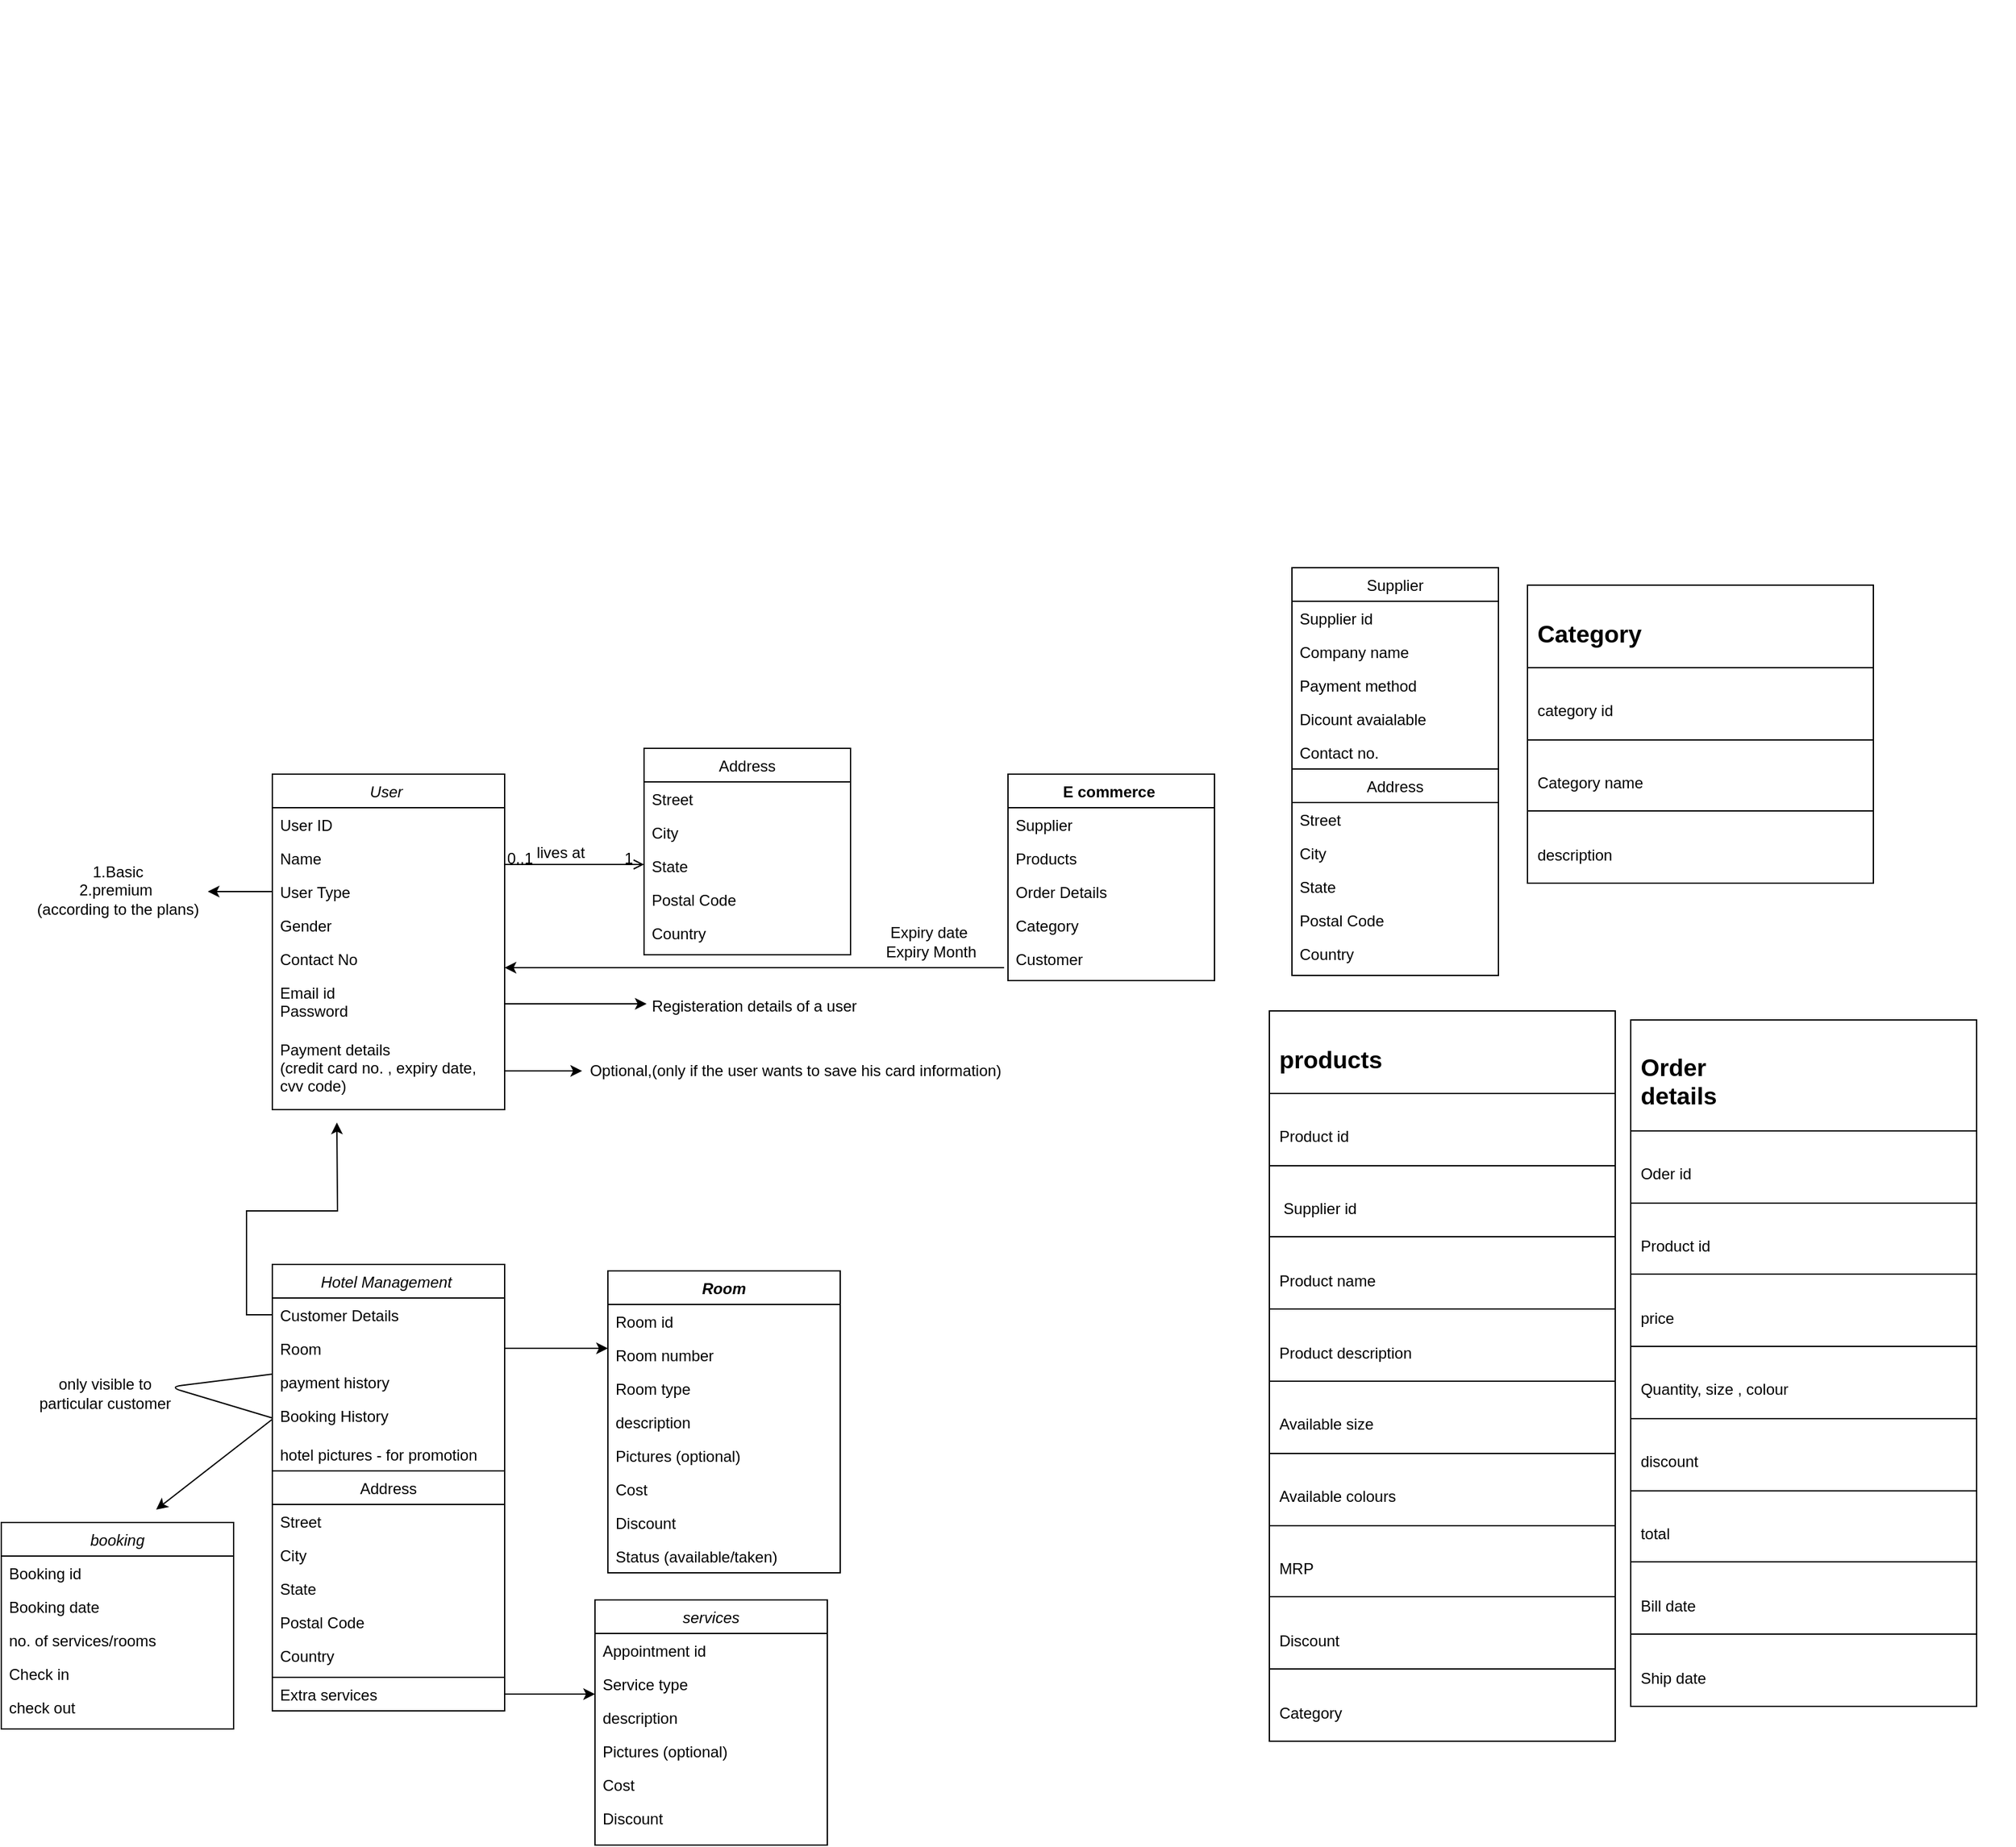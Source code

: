 <mxfile version="13.7.6" type="github">
  <diagram id="C5RBs43oDa-KdzZeNtuy" name="Page-1">
    <mxGraphModel dx="1108" dy="1651" grid="1" gridSize="10" guides="1" tooltips="1" connect="1" arrows="1" fold="1" page="1" pageScale="1" pageWidth="827" pageHeight="1169" math="0" shadow="0">
      <root>
        <mxCell id="WIyWlLk6GJQsqaUBKTNV-0" />
        <mxCell id="WIyWlLk6GJQsqaUBKTNV-1" parent="WIyWlLk6GJQsqaUBKTNV-0" />
        <mxCell id="L2D3DdencDGYcYz5iyRt-0" value="User " style="swimlane;fontStyle=2;align=center;verticalAlign=top;childLayout=stackLayout;horizontal=1;startSize=26;horizontalStack=0;resizeParent=1;resizeLast=0;collapsible=1;marginBottom=0;rounded=0;shadow=0;strokeWidth=1;" parent="WIyWlLk6GJQsqaUBKTNV-1" vertex="1">
          <mxGeometry x="220" y="120" width="180" height="260" as="geometry">
            <mxRectangle x="230" y="140" width="160" height="26" as="alternateBounds" />
          </mxGeometry>
        </mxCell>
        <mxCell id="L2D3DdencDGYcYz5iyRt-1" value="User ID" style="text;align=left;verticalAlign=top;spacingLeft=4;spacingRight=4;overflow=hidden;rotatable=0;points=[[0,0.5],[1,0.5]];portConstraint=eastwest;" parent="L2D3DdencDGYcYz5iyRt-0" vertex="1">
          <mxGeometry y="26" width="180" height="26" as="geometry" />
        </mxCell>
        <mxCell id="L2D3DdencDGYcYz5iyRt-2" value="Name" style="text;align=left;verticalAlign=top;spacingLeft=4;spacingRight=4;overflow=hidden;rotatable=0;points=[[0,0.5],[1,0.5]];portConstraint=eastwest;rounded=0;shadow=0;html=0;" parent="L2D3DdencDGYcYz5iyRt-0" vertex="1">
          <mxGeometry y="52" width="180" height="26" as="geometry" />
        </mxCell>
        <mxCell id="L2D3DdencDGYcYz5iyRt-3" value="User Type" style="text;align=left;verticalAlign=top;spacingLeft=4;spacingRight=4;overflow=hidden;rotatable=0;points=[[0,0.5],[1,0.5]];portConstraint=eastwest;rounded=0;shadow=0;html=0;" parent="L2D3DdencDGYcYz5iyRt-0" vertex="1">
          <mxGeometry y="78" width="180" height="26" as="geometry" />
        </mxCell>
        <mxCell id="L2D3DdencDGYcYz5iyRt-4" value="Gender&#xa;" style="text;align=left;verticalAlign=top;spacingLeft=4;spacingRight=4;overflow=hidden;rotatable=0;points=[[0,0.5],[1,0.5]];portConstraint=eastwest;rounded=0;shadow=0;html=0;" parent="L2D3DdencDGYcYz5iyRt-0" vertex="1">
          <mxGeometry y="104" width="180" height="26" as="geometry" />
        </mxCell>
        <mxCell id="L2D3DdencDGYcYz5iyRt-5" value="Contact No" style="text;align=left;verticalAlign=top;spacingLeft=4;spacingRight=4;overflow=hidden;rotatable=0;points=[[0,0.5],[1,0.5]];portConstraint=eastwest;rounded=0;shadow=0;html=0;" parent="L2D3DdencDGYcYz5iyRt-0" vertex="1">
          <mxGeometry y="130" width="180" height="26" as="geometry" />
        </mxCell>
        <mxCell id="L2D3DdencDGYcYz5iyRt-6" value="Email id &#xa;Password" style="text;align=left;verticalAlign=top;spacingLeft=4;spacingRight=4;overflow=hidden;rotatable=0;points=[[0,0.5],[1,0.5]];portConstraint=eastwest;rounded=0;shadow=0;html=0;" parent="L2D3DdencDGYcYz5iyRt-0" vertex="1">
          <mxGeometry y="156" width="180" height="44" as="geometry" />
        </mxCell>
        <mxCell id="L2D3DdencDGYcYz5iyRt-7" value="Payment details &#xa;(credit card no. , expiry date, &#xa;cvv code)" style="text;align=left;verticalAlign=top;spacingLeft=4;spacingRight=4;overflow=hidden;rotatable=0;points=[[0,0.5],[1,0.5]];portConstraint=eastwest;rounded=0;shadow=0;html=0;" parent="L2D3DdencDGYcYz5iyRt-0" vertex="1">
          <mxGeometry y="200" width="180" height="60" as="geometry" />
        </mxCell>
        <mxCell id="L2D3DdencDGYcYz5iyRt-8" value="" style="endArrow=open;shadow=0;strokeWidth=1;rounded=0;endFill=1;edgeStyle=elbowEdgeStyle;elbow=vertical;" parent="WIyWlLk6GJQsqaUBKTNV-1" source="L2D3DdencDGYcYz5iyRt-0" target="L2D3DdencDGYcYz5iyRt-12" edge="1">
          <mxGeometry x="0.5" y="41" relative="1" as="geometry">
            <mxPoint x="380" y="192" as="sourcePoint" />
            <mxPoint x="540" y="192" as="targetPoint" />
            <mxPoint x="-40" y="32" as="offset" />
          </mxGeometry>
        </mxCell>
        <mxCell id="L2D3DdencDGYcYz5iyRt-9" value="0..1" style="resizable=0;align=left;verticalAlign=bottom;labelBackgroundColor=none;fontSize=12;" parent="L2D3DdencDGYcYz5iyRt-8" connectable="0" vertex="1">
          <mxGeometry x="-1" relative="1" as="geometry">
            <mxPoint y="4" as="offset" />
          </mxGeometry>
        </mxCell>
        <mxCell id="L2D3DdencDGYcYz5iyRt-10" value="1" style="resizable=0;align=right;verticalAlign=bottom;labelBackgroundColor=none;fontSize=12;" parent="L2D3DdencDGYcYz5iyRt-8" connectable="0" vertex="1">
          <mxGeometry x="1" relative="1" as="geometry">
            <mxPoint x="-7" y="4" as="offset" />
          </mxGeometry>
        </mxCell>
        <mxCell id="L2D3DdencDGYcYz5iyRt-11" value="lives at" style="text;html=1;resizable=0;points=[];;align=center;verticalAlign=middle;labelBackgroundColor=none;rounded=0;shadow=0;strokeWidth=1;fontSize=12;" parent="L2D3DdencDGYcYz5iyRt-8" vertex="1" connectable="0">
          <mxGeometry x="0.5" y="49" relative="1" as="geometry">
            <mxPoint x="-38" y="40" as="offset" />
          </mxGeometry>
        </mxCell>
        <mxCell id="L2D3DdencDGYcYz5iyRt-12" value="Address" style="swimlane;fontStyle=0;align=center;verticalAlign=top;childLayout=stackLayout;horizontal=1;startSize=26;horizontalStack=0;resizeParent=1;resizeLast=0;collapsible=1;marginBottom=0;rounded=0;shadow=0;strokeWidth=1;" parent="WIyWlLk6GJQsqaUBKTNV-1" vertex="1">
          <mxGeometry x="508" y="100" width="160" height="160" as="geometry">
            <mxRectangle x="550" y="140" width="160" height="26" as="alternateBounds" />
          </mxGeometry>
        </mxCell>
        <mxCell id="L2D3DdencDGYcYz5iyRt-13" value="Street" style="text;align=left;verticalAlign=top;spacingLeft=4;spacingRight=4;overflow=hidden;rotatable=0;points=[[0,0.5],[1,0.5]];portConstraint=eastwest;" parent="L2D3DdencDGYcYz5iyRt-12" vertex="1">
          <mxGeometry y="26" width="160" height="26" as="geometry" />
        </mxCell>
        <mxCell id="L2D3DdencDGYcYz5iyRt-14" value="City" style="text;align=left;verticalAlign=top;spacingLeft=4;spacingRight=4;overflow=hidden;rotatable=0;points=[[0,0.5],[1,0.5]];portConstraint=eastwest;rounded=0;shadow=0;html=0;" parent="L2D3DdencDGYcYz5iyRt-12" vertex="1">
          <mxGeometry y="52" width="160" height="26" as="geometry" />
        </mxCell>
        <mxCell id="L2D3DdencDGYcYz5iyRt-15" value="State" style="text;align=left;verticalAlign=top;spacingLeft=4;spacingRight=4;overflow=hidden;rotatable=0;points=[[0,0.5],[1,0.5]];portConstraint=eastwest;rounded=0;shadow=0;html=0;" parent="L2D3DdencDGYcYz5iyRt-12" vertex="1">
          <mxGeometry y="78" width="160" height="26" as="geometry" />
        </mxCell>
        <mxCell id="L2D3DdencDGYcYz5iyRt-16" value="Postal Code" style="text;align=left;verticalAlign=top;spacingLeft=4;spacingRight=4;overflow=hidden;rotatable=0;points=[[0,0.5],[1,0.5]];portConstraint=eastwest;rounded=0;shadow=0;html=0;" parent="L2D3DdencDGYcYz5iyRt-12" vertex="1">
          <mxGeometry y="104" width="160" height="26" as="geometry" />
        </mxCell>
        <mxCell id="L2D3DdencDGYcYz5iyRt-17" value="Country" style="text;align=left;verticalAlign=top;spacingLeft=4;spacingRight=4;overflow=hidden;rotatable=0;points=[[0,0.5],[1,0.5]];portConstraint=eastwest;rounded=0;shadow=0;html=0;" parent="L2D3DdencDGYcYz5iyRt-12" vertex="1">
          <mxGeometry y="130" width="160" height="26" as="geometry" />
        </mxCell>
        <mxCell id="L2D3DdencDGYcYz5iyRt-18" style="edgeStyle=orthogonalEdgeStyle;rounded=0;orthogonalLoop=1;jettySize=auto;html=1;" parent="WIyWlLk6GJQsqaUBKTNV-1" source="L2D3DdencDGYcYz5iyRt-6" edge="1">
          <mxGeometry relative="1" as="geometry">
            <mxPoint x="510" y="298" as="targetPoint" />
          </mxGeometry>
        </mxCell>
        <mxCell id="L2D3DdencDGYcYz5iyRt-19" value="Registeration details of a user" style="text;html=1;resizable=0;autosize=1;align=center;verticalAlign=middle;points=[];fillColor=none;strokeColor=none;rounded=0;" parent="WIyWlLk6GJQsqaUBKTNV-1" vertex="1">
          <mxGeometry x="508" y="290" width="170" height="20" as="geometry" />
        </mxCell>
        <mxCell id="L2D3DdencDGYcYz5iyRt-20" style="edgeStyle=orthogonalEdgeStyle;rounded=0;orthogonalLoop=1;jettySize=auto;html=1;" parent="WIyWlLk6GJQsqaUBKTNV-1" source="L2D3DdencDGYcYz5iyRt-3" edge="1">
          <mxGeometry relative="1" as="geometry">
            <mxPoint x="170" y="211" as="targetPoint" />
          </mxGeometry>
        </mxCell>
        <mxCell id="L2D3DdencDGYcYz5iyRt-21" value="1.Basic&lt;br&gt;2.premium&amp;nbsp;&lt;br&gt;(according to the plans)" style="text;html=1;resizable=0;autosize=1;align=center;verticalAlign=middle;points=[];fillColor=none;strokeColor=none;rounded=0;" parent="WIyWlLk6GJQsqaUBKTNV-1" vertex="1">
          <mxGeometry x="30" y="185" width="140" height="50" as="geometry" />
        </mxCell>
        <mxCell id="L2D3DdencDGYcYz5iyRt-22" style="edgeStyle=orthogonalEdgeStyle;rounded=0;orthogonalLoop=1;jettySize=auto;html=1;exitX=1;exitY=0.5;exitDx=0;exitDy=0;" parent="WIyWlLk6GJQsqaUBKTNV-1" source="L2D3DdencDGYcYz5iyRt-7" edge="1">
          <mxGeometry relative="1" as="geometry">
            <mxPoint x="460" y="350" as="targetPoint" />
          </mxGeometry>
        </mxCell>
        <mxCell id="L2D3DdencDGYcYz5iyRt-23" value="Optional,(only if the user wants to save his card information)" style="text;html=1;resizable=0;autosize=1;align=center;verticalAlign=middle;points=[];fillColor=none;strokeColor=none;rounded=0;" parent="WIyWlLk6GJQsqaUBKTNV-1" vertex="1">
          <mxGeometry x="460" y="340" width="330" height="20" as="geometry" />
        </mxCell>
        <mxCell id="L2D3DdencDGYcYz5iyRt-25" value="Hotel Management " style="swimlane;fontStyle=2;align=center;verticalAlign=top;childLayout=stackLayout;horizontal=1;startSize=26;horizontalStack=0;resizeParent=1;resizeLast=0;collapsible=1;marginBottom=0;rounded=0;shadow=0;strokeWidth=1;" parent="WIyWlLk6GJQsqaUBKTNV-1" vertex="1">
          <mxGeometry x="220" y="500" width="180" height="346" as="geometry">
            <mxRectangle x="230" y="140" width="160" height="26" as="alternateBounds" />
          </mxGeometry>
        </mxCell>
        <mxCell id="L2D3DdencDGYcYz5iyRt-42" value="Customer Details " style="text;align=left;verticalAlign=top;spacingLeft=4;spacingRight=4;overflow=hidden;rotatable=0;points=[[0,0.5],[1,0.5]];portConstraint=eastwest;rounded=0;shadow=0;html=0;" parent="L2D3DdencDGYcYz5iyRt-25" vertex="1">
          <mxGeometry y="26" width="180" height="26" as="geometry" />
        </mxCell>
        <mxCell id="L2D3DdencDGYcYz5iyRt-26" value="Room" style="text;align=left;verticalAlign=top;spacingLeft=4;spacingRight=4;overflow=hidden;rotatable=0;points=[[0,0.5],[1,0.5]];portConstraint=eastwest;" parent="L2D3DdencDGYcYz5iyRt-25" vertex="1">
          <mxGeometry y="52" width="180" height="26" as="geometry" />
        </mxCell>
        <mxCell id="L2D3DdencDGYcYz5iyRt-30" value="payment history" style="text;align=left;verticalAlign=top;spacingLeft=4;spacingRight=4;overflow=hidden;rotatable=0;points=[[0,0.5],[1,0.5]];portConstraint=eastwest;rounded=0;shadow=0;html=0;" parent="L2D3DdencDGYcYz5iyRt-25" vertex="1">
          <mxGeometry y="78" width="180" height="26" as="geometry" />
        </mxCell>
        <mxCell id="L2D3DdencDGYcYz5iyRt-31" value="Booking History" style="text;align=left;verticalAlign=top;spacingLeft=4;spacingRight=4;overflow=hidden;rotatable=0;points=[[0,0.5],[1,0.5]];portConstraint=eastwest;rounded=0;shadow=0;html=0;" parent="L2D3DdencDGYcYz5iyRt-25" vertex="1">
          <mxGeometry y="104" width="180" height="30" as="geometry" />
        </mxCell>
        <mxCell id="L2D3DdencDGYcYz5iyRt-68" value="hotel pictures - for promotion" style="text;align=left;verticalAlign=top;spacingLeft=4;spacingRight=4;overflow=hidden;rotatable=0;points=[[0,0.5],[1,0.5]];portConstraint=eastwest;rounded=0;shadow=0;html=0;" parent="L2D3DdencDGYcYz5iyRt-25" vertex="1">
          <mxGeometry y="134" width="180" height="26" as="geometry" />
        </mxCell>
        <mxCell id="L2D3DdencDGYcYz5iyRt-70" value="Address" style="swimlane;fontStyle=0;align=center;verticalAlign=top;childLayout=stackLayout;horizontal=1;startSize=26;horizontalStack=0;resizeParent=1;resizeLast=0;collapsible=1;marginBottom=0;rounded=0;shadow=0;strokeWidth=1;" parent="L2D3DdencDGYcYz5iyRt-25" vertex="1">
          <mxGeometry y="160" width="180" height="160" as="geometry">
            <mxRectangle x="550" y="140" width="160" height="26" as="alternateBounds" />
          </mxGeometry>
        </mxCell>
        <mxCell id="L2D3DdencDGYcYz5iyRt-71" value="Street" style="text;align=left;verticalAlign=top;spacingLeft=4;spacingRight=4;overflow=hidden;rotatable=0;points=[[0,0.5],[1,0.5]];portConstraint=eastwest;" parent="L2D3DdencDGYcYz5iyRt-70" vertex="1">
          <mxGeometry y="26" width="180" height="26" as="geometry" />
        </mxCell>
        <mxCell id="L2D3DdencDGYcYz5iyRt-72" value="City" style="text;align=left;verticalAlign=top;spacingLeft=4;spacingRight=4;overflow=hidden;rotatable=0;points=[[0,0.5],[1,0.5]];portConstraint=eastwest;rounded=0;shadow=0;html=0;" parent="L2D3DdencDGYcYz5iyRt-70" vertex="1">
          <mxGeometry y="52" width="180" height="26" as="geometry" />
        </mxCell>
        <mxCell id="L2D3DdencDGYcYz5iyRt-73" value="State" style="text;align=left;verticalAlign=top;spacingLeft=4;spacingRight=4;overflow=hidden;rotatable=0;points=[[0,0.5],[1,0.5]];portConstraint=eastwest;rounded=0;shadow=0;html=0;" parent="L2D3DdencDGYcYz5iyRt-70" vertex="1">
          <mxGeometry y="78" width="180" height="26" as="geometry" />
        </mxCell>
        <mxCell id="L2D3DdencDGYcYz5iyRt-74" value="Postal Code" style="text;align=left;verticalAlign=top;spacingLeft=4;spacingRight=4;overflow=hidden;rotatable=0;points=[[0,0.5],[1,0.5]];portConstraint=eastwest;rounded=0;shadow=0;html=0;" parent="L2D3DdencDGYcYz5iyRt-70" vertex="1">
          <mxGeometry y="104" width="180" height="26" as="geometry" />
        </mxCell>
        <mxCell id="L2D3DdencDGYcYz5iyRt-75" value="Country" style="text;align=left;verticalAlign=top;spacingLeft=4;spacingRight=4;overflow=hidden;rotatable=0;points=[[0,0.5],[1,0.5]];portConstraint=eastwest;rounded=0;shadow=0;html=0;" parent="L2D3DdencDGYcYz5iyRt-70" vertex="1">
          <mxGeometry y="130" width="180" height="26" as="geometry" />
        </mxCell>
        <mxCell id="L2D3DdencDGYcYz5iyRt-69" value="Extra services " style="text;align=left;verticalAlign=top;spacingLeft=4;spacingRight=4;overflow=hidden;rotatable=0;points=[[0,0.5],[1,0.5]];portConstraint=eastwest;rounded=0;shadow=0;html=0;" parent="L2D3DdencDGYcYz5iyRt-25" vertex="1">
          <mxGeometry y="320" width="180" height="26" as="geometry" />
        </mxCell>
        <mxCell id="L2D3DdencDGYcYz5iyRt-57" style="edgeStyle=orthogonalEdgeStyle;rounded=0;orthogonalLoop=1;jettySize=auto;html=1;" parent="WIyWlLk6GJQsqaUBKTNV-1" source="L2D3DdencDGYcYz5iyRt-42" edge="1">
          <mxGeometry relative="1" as="geometry">
            <mxPoint x="270" y="390" as="targetPoint" />
          </mxGeometry>
        </mxCell>
        <mxCell id="L2D3DdencDGYcYz5iyRt-58" value="" style="endArrow=none;html=1;exitX=0;exitY=0.5;exitDx=0;exitDy=0;" parent="WIyWlLk6GJQsqaUBKTNV-1" source="L2D3DdencDGYcYz5iyRt-31" edge="1">
          <mxGeometry width="50" height="50" relative="1" as="geometry">
            <mxPoint x="200" y="620" as="sourcePoint" />
            <mxPoint x="220" y="585" as="targetPoint" />
            <Array as="points">
              <mxPoint x="140" y="595" />
            </Array>
          </mxGeometry>
        </mxCell>
        <mxCell id="L2D3DdencDGYcYz5iyRt-59" value="only visible to &lt;br&gt;particular customer" style="text;html=1;resizable=0;autosize=1;align=center;verticalAlign=middle;points=[];fillColor=none;strokeColor=none;rounded=0;" parent="WIyWlLk6GJQsqaUBKTNV-1" vertex="1">
          <mxGeometry x="30" y="585" width="120" height="30" as="geometry" />
        </mxCell>
        <mxCell id="L2D3DdencDGYcYz5iyRt-67" style="edgeStyle=none;rounded=0;orthogonalLoop=1;jettySize=auto;html=1;exitX=1;exitY=0.5;exitDx=0;exitDy=0;" parent="WIyWlLk6GJQsqaUBKTNV-1" source="L2D3DdencDGYcYz5iyRt-26" edge="1">
          <mxGeometry relative="1" as="geometry">
            <mxPoint x="480" y="565" as="targetPoint" />
          </mxGeometry>
        </mxCell>
        <mxCell id="L2D3DdencDGYcYz5iyRt-34" value="Room" style="swimlane;fontStyle=3;align=center;verticalAlign=top;childLayout=stackLayout;horizontal=1;startSize=26;horizontalStack=0;resizeParent=1;resizeLast=0;collapsible=1;marginBottom=0;rounded=0;shadow=0;strokeWidth=1;" parent="WIyWlLk6GJQsqaUBKTNV-1" vertex="1">
          <mxGeometry x="480" y="505" width="180" height="234" as="geometry">
            <mxRectangle x="230" y="140" width="160" height="26" as="alternateBounds" />
          </mxGeometry>
        </mxCell>
        <mxCell id="L2D3DdencDGYcYz5iyRt-35" value="Room id " style="text;align=left;verticalAlign=top;spacingLeft=4;spacingRight=4;overflow=hidden;rotatable=0;points=[[0,0.5],[1,0.5]];portConstraint=eastwest;" parent="L2D3DdencDGYcYz5iyRt-34" vertex="1">
          <mxGeometry y="26" width="180" height="26" as="geometry" />
        </mxCell>
        <mxCell id="L2D3DdencDGYcYz5iyRt-36" value="Room number" style="text;align=left;verticalAlign=top;spacingLeft=4;spacingRight=4;overflow=hidden;rotatable=0;points=[[0,0.5],[1,0.5]];portConstraint=eastwest;rounded=0;shadow=0;html=0;" parent="L2D3DdencDGYcYz5iyRt-34" vertex="1">
          <mxGeometry y="52" width="180" height="26" as="geometry" />
        </mxCell>
        <mxCell id="L2D3DdencDGYcYz5iyRt-37" value="Room type" style="text;align=left;verticalAlign=top;spacingLeft=4;spacingRight=4;overflow=hidden;rotatable=0;points=[[0,0.5],[1,0.5]];portConstraint=eastwest;rounded=0;shadow=0;html=0;" parent="L2D3DdencDGYcYz5iyRt-34" vertex="1">
          <mxGeometry y="78" width="180" height="26" as="geometry" />
        </mxCell>
        <mxCell id="L2D3DdencDGYcYz5iyRt-38" value="description" style="text;align=left;verticalAlign=top;spacingLeft=4;spacingRight=4;overflow=hidden;rotatable=0;points=[[0,0.5],[1,0.5]];portConstraint=eastwest;rounded=0;shadow=0;html=0;" parent="L2D3DdencDGYcYz5iyRt-34" vertex="1">
          <mxGeometry y="104" width="180" height="26" as="geometry" />
        </mxCell>
        <mxCell id="L2D3DdencDGYcYz5iyRt-39" value="Pictures (optional)" style="text;align=left;verticalAlign=top;spacingLeft=4;spacingRight=4;overflow=hidden;rotatable=0;points=[[0,0.5],[1,0.5]];portConstraint=eastwest;rounded=0;shadow=0;html=0;" parent="L2D3DdencDGYcYz5iyRt-34" vertex="1">
          <mxGeometry y="130" width="180" height="26" as="geometry" />
        </mxCell>
        <mxCell id="L2D3DdencDGYcYz5iyRt-86" value="Cost" style="text;align=left;verticalAlign=top;spacingLeft=4;spacingRight=4;overflow=hidden;rotatable=0;points=[[0,0.5],[1,0.5]];portConstraint=eastwest;rounded=0;shadow=0;html=0;" parent="L2D3DdencDGYcYz5iyRt-34" vertex="1">
          <mxGeometry y="156" width="180" height="26" as="geometry" />
        </mxCell>
        <mxCell id="L2D3DdencDGYcYz5iyRt-87" value="Discount" style="text;align=left;verticalAlign=top;spacingLeft=4;spacingRight=4;overflow=hidden;rotatable=0;points=[[0,0.5],[1,0.5]];portConstraint=eastwest;rounded=0;shadow=0;html=0;" parent="L2D3DdencDGYcYz5iyRt-34" vertex="1">
          <mxGeometry y="182" width="180" height="26" as="geometry" />
        </mxCell>
        <mxCell id="L2D3DdencDGYcYz5iyRt-97" value="Status (available/taken)" style="text;align=left;verticalAlign=top;spacingLeft=4;spacingRight=4;overflow=hidden;rotatable=0;points=[[0,0.5],[1,0.5]];portConstraint=eastwest;rounded=0;shadow=0;html=0;" parent="L2D3DdencDGYcYz5iyRt-34" vertex="1">
          <mxGeometry y="208" width="180" height="26" as="geometry" />
        </mxCell>
        <mxCell id="L2D3DdencDGYcYz5iyRt-76" style="edgeStyle=none;rounded=0;orthogonalLoop=1;jettySize=auto;html=1;exitX=1;exitY=0.5;exitDx=0;exitDy=0;" parent="WIyWlLk6GJQsqaUBKTNV-1" source="L2D3DdencDGYcYz5iyRt-69" edge="1">
          <mxGeometry relative="1" as="geometry">
            <mxPoint x="470" y="833" as="targetPoint" />
          </mxGeometry>
        </mxCell>
        <mxCell id="L2D3DdencDGYcYz5iyRt-77" value="services" style="swimlane;fontStyle=2;align=center;verticalAlign=top;childLayout=stackLayout;horizontal=1;startSize=26;horizontalStack=0;resizeParent=1;resizeLast=0;collapsible=1;marginBottom=0;rounded=0;shadow=0;strokeWidth=1;" parent="WIyWlLk6GJQsqaUBKTNV-1" vertex="1">
          <mxGeometry x="470" y="760" width="180" height="190" as="geometry">
            <mxRectangle x="230" y="140" width="160" height="26" as="alternateBounds" />
          </mxGeometry>
        </mxCell>
        <mxCell id="L2D3DdencDGYcYz5iyRt-79" value="Appointment id" style="text;align=left;verticalAlign=top;spacingLeft=4;spacingRight=4;overflow=hidden;rotatable=0;points=[[0,0.5],[1,0.5]];portConstraint=eastwest;rounded=0;shadow=0;html=0;" parent="L2D3DdencDGYcYz5iyRt-77" vertex="1">
          <mxGeometry y="26" width="180" height="26" as="geometry" />
        </mxCell>
        <mxCell id="L2D3DdencDGYcYz5iyRt-80" value="Service type" style="text;align=left;verticalAlign=top;spacingLeft=4;spacingRight=4;overflow=hidden;rotatable=0;points=[[0,0.5],[1,0.5]];portConstraint=eastwest;rounded=0;shadow=0;html=0;" parent="L2D3DdencDGYcYz5iyRt-77" vertex="1">
          <mxGeometry y="52" width="180" height="26" as="geometry" />
        </mxCell>
        <mxCell id="L2D3DdencDGYcYz5iyRt-81" value="description" style="text;align=left;verticalAlign=top;spacingLeft=4;spacingRight=4;overflow=hidden;rotatable=0;points=[[0,0.5],[1,0.5]];portConstraint=eastwest;rounded=0;shadow=0;html=0;" parent="L2D3DdencDGYcYz5iyRt-77" vertex="1">
          <mxGeometry y="78" width="180" height="26" as="geometry" />
        </mxCell>
        <mxCell id="L2D3DdencDGYcYz5iyRt-82" value="Pictures (optional)" style="text;align=left;verticalAlign=top;spacingLeft=4;spacingRight=4;overflow=hidden;rotatable=0;points=[[0,0.5],[1,0.5]];portConstraint=eastwest;rounded=0;shadow=0;html=0;" parent="L2D3DdencDGYcYz5iyRt-77" vertex="1">
          <mxGeometry y="104" width="180" height="26" as="geometry" />
        </mxCell>
        <mxCell id="L2D3DdencDGYcYz5iyRt-83" value="Cost" style="text;align=left;verticalAlign=top;spacingLeft=4;spacingRight=4;overflow=hidden;rotatable=0;points=[[0,0.5],[1,0.5]];portConstraint=eastwest;rounded=0;shadow=0;html=0;" parent="L2D3DdencDGYcYz5iyRt-77" vertex="1">
          <mxGeometry y="130" width="180" height="26" as="geometry" />
        </mxCell>
        <mxCell id="L2D3DdencDGYcYz5iyRt-85" value="Discount" style="text;align=left;verticalAlign=top;spacingLeft=4;spacingRight=4;overflow=hidden;rotatable=0;points=[[0,0.5],[1,0.5]];portConstraint=eastwest;rounded=0;shadow=0;html=0;" parent="L2D3DdencDGYcYz5iyRt-77" vertex="1">
          <mxGeometry y="156" width="180" height="26" as="geometry" />
        </mxCell>
        <mxCell id="L2D3DdencDGYcYz5iyRt-89" value="booking" style="swimlane;fontStyle=2;align=center;verticalAlign=top;childLayout=stackLayout;horizontal=1;startSize=26;horizontalStack=0;resizeParent=1;resizeLast=0;collapsible=1;marginBottom=0;rounded=0;shadow=0;strokeWidth=1;" parent="WIyWlLk6GJQsqaUBKTNV-1" vertex="1">
          <mxGeometry x="10" y="700" width="180" height="160" as="geometry">
            <mxRectangle x="230" y="140" width="160" height="26" as="alternateBounds" />
          </mxGeometry>
        </mxCell>
        <mxCell id="L2D3DdencDGYcYz5iyRt-90" value="Booking id" style="text;align=left;verticalAlign=top;spacingLeft=4;spacingRight=4;overflow=hidden;rotatable=0;points=[[0,0.5],[1,0.5]];portConstraint=eastwest;rounded=0;shadow=0;html=0;" parent="L2D3DdencDGYcYz5iyRt-89" vertex="1">
          <mxGeometry y="26" width="180" height="26" as="geometry" />
        </mxCell>
        <mxCell id="L2D3DdencDGYcYz5iyRt-91" value="Booking date" style="text;align=left;verticalAlign=top;spacingLeft=4;spacingRight=4;overflow=hidden;rotatable=0;points=[[0,0.5],[1,0.5]];portConstraint=eastwest;rounded=0;shadow=0;html=0;" parent="L2D3DdencDGYcYz5iyRt-89" vertex="1">
          <mxGeometry y="52" width="180" height="26" as="geometry" />
        </mxCell>
        <mxCell id="L2D3DdencDGYcYz5iyRt-92" value="no. of services/rooms" style="text;align=left;verticalAlign=top;spacingLeft=4;spacingRight=4;overflow=hidden;rotatable=0;points=[[0,0.5],[1,0.5]];portConstraint=eastwest;rounded=0;shadow=0;html=0;" parent="L2D3DdencDGYcYz5iyRt-89" vertex="1">
          <mxGeometry y="78" width="180" height="26" as="geometry" />
        </mxCell>
        <mxCell id="L2D3DdencDGYcYz5iyRt-93" value="Check in" style="text;align=left;verticalAlign=top;spacingLeft=4;spacingRight=4;overflow=hidden;rotatable=0;points=[[0,0.5],[1,0.5]];portConstraint=eastwest;rounded=0;shadow=0;html=0;" parent="L2D3DdencDGYcYz5iyRt-89" vertex="1">
          <mxGeometry y="104" width="180" height="26" as="geometry" />
        </mxCell>
        <mxCell id="L2D3DdencDGYcYz5iyRt-94" value="check out" style="text;align=left;verticalAlign=top;spacingLeft=4;spacingRight=4;overflow=hidden;rotatable=0;points=[[0,0.5],[1,0.5]];portConstraint=eastwest;rounded=0;shadow=0;html=0;" parent="L2D3DdencDGYcYz5iyRt-89" vertex="1">
          <mxGeometry y="130" width="180" height="26" as="geometry" />
        </mxCell>
        <mxCell id="L2D3DdencDGYcYz5iyRt-96" value="" style="endArrow=classic;html=1;" parent="WIyWlLk6GJQsqaUBKTNV-1" edge="1">
          <mxGeometry width="50" height="50" relative="1" as="geometry">
            <mxPoint x="220" y="620" as="sourcePoint" />
            <mxPoint x="130" y="690" as="targetPoint" />
          </mxGeometry>
        </mxCell>
        <mxCell id="mFBj2bezLFfo8xEjX-71-34" value="" style="endArrow=classic;html=1;entryX=1;entryY=0.769;entryDx=0;entryDy=0;entryPerimeter=0;" edge="1" parent="WIyWlLk6GJQsqaUBKTNV-1" target="L2D3DdencDGYcYz5iyRt-5">
          <mxGeometry width="50" height="50" relative="1" as="geometry">
            <mxPoint x="787" y="270" as="sourcePoint" />
            <mxPoint x="670" y="270" as="targetPoint" />
          </mxGeometry>
        </mxCell>
        <mxCell id="mFBj2bezLFfo8xEjX-71-1" value="E commerce " style="swimlane;fontStyle=1;align=center;verticalAlign=top;childLayout=stackLayout;horizontal=1;startSize=26;horizontalStack=0;resizeParent=1;resizeLast=0;collapsible=1;marginBottom=0;rounded=0;shadow=0;strokeWidth=1;" vertex="1" parent="WIyWlLk6GJQsqaUBKTNV-1">
          <mxGeometry x="790" y="120" width="160" height="160" as="geometry">
            <mxRectangle x="550" y="140" width="160" height="26" as="alternateBounds" />
          </mxGeometry>
        </mxCell>
        <mxCell id="mFBj2bezLFfo8xEjX-71-2" value="Supplier" style="text;align=left;verticalAlign=top;spacingLeft=4;spacingRight=4;overflow=hidden;rotatable=0;points=[[0,0.5],[1,0.5]];portConstraint=eastwest;" vertex="1" parent="mFBj2bezLFfo8xEjX-71-1">
          <mxGeometry y="26" width="160" height="26" as="geometry" />
        </mxCell>
        <mxCell id="mFBj2bezLFfo8xEjX-71-4" value="Products" style="text;align=left;verticalAlign=top;spacingLeft=4;spacingRight=4;overflow=hidden;rotatable=0;points=[[0,0.5],[1,0.5]];portConstraint=eastwest;rounded=0;shadow=0;html=0;" vertex="1" parent="mFBj2bezLFfo8xEjX-71-1">
          <mxGeometry y="52" width="160" height="26" as="geometry" />
        </mxCell>
        <mxCell id="mFBj2bezLFfo8xEjX-71-5" value="Order Details " style="text;align=left;verticalAlign=top;spacingLeft=4;spacingRight=4;overflow=hidden;rotatable=0;points=[[0,0.5],[1,0.5]];portConstraint=eastwest;rounded=0;shadow=0;html=0;" vertex="1" parent="mFBj2bezLFfo8xEjX-71-1">
          <mxGeometry y="78" width="160" height="26" as="geometry" />
        </mxCell>
        <mxCell id="mFBj2bezLFfo8xEjX-71-6" value="Category" style="text;align=left;verticalAlign=top;spacingLeft=4;spacingRight=4;overflow=hidden;rotatable=0;points=[[0,0.5],[1,0.5]];portConstraint=eastwest;rounded=0;shadow=0;html=0;" vertex="1" parent="mFBj2bezLFfo8xEjX-71-1">
          <mxGeometry y="104" width="160" height="26" as="geometry" />
        </mxCell>
        <mxCell id="mFBj2bezLFfo8xEjX-71-3" value="Customer" style="text;align=left;verticalAlign=top;spacingLeft=4;spacingRight=4;overflow=hidden;rotatable=0;points=[[0,0.5],[1,0.5]];portConstraint=eastwest;rounded=0;shadow=0;html=0;" vertex="1" parent="mFBj2bezLFfo8xEjX-71-1">
          <mxGeometry y="130" width="160" height="26" as="geometry" />
        </mxCell>
        <mxCell id="mFBj2bezLFfo8xEjX-71-8" value="Supplier" style="swimlane;fontStyle=0;align=center;verticalAlign=top;childLayout=stackLayout;horizontal=1;startSize=26;horizontalStack=0;resizeParent=1;resizeLast=0;collapsible=1;marginBottom=0;rounded=0;shadow=0;strokeWidth=1;" vertex="1" parent="WIyWlLk6GJQsqaUBKTNV-1">
          <mxGeometry x="1010" y="-40" width="160" height="316" as="geometry">
            <mxRectangle x="550" y="140" width="160" height="26" as="alternateBounds" />
          </mxGeometry>
        </mxCell>
        <mxCell id="mFBj2bezLFfo8xEjX-71-21" value="Supplier id " style="text;align=left;verticalAlign=top;spacingLeft=4;spacingRight=4;overflow=hidden;rotatable=0;points=[[0,0.5],[1,0.5]];portConstraint=eastwest;rounded=0;shadow=0;html=0;" vertex="1" parent="mFBj2bezLFfo8xEjX-71-8">
          <mxGeometry y="26" width="160" height="26" as="geometry" />
        </mxCell>
        <mxCell id="mFBj2bezLFfo8xEjX-71-22" value="Company name " style="text;align=left;verticalAlign=top;spacingLeft=4;spacingRight=4;overflow=hidden;rotatable=0;points=[[0,0.5],[1,0.5]];portConstraint=eastwest;rounded=0;shadow=0;html=0;" vertex="1" parent="mFBj2bezLFfo8xEjX-71-8">
          <mxGeometry y="52" width="160" height="26" as="geometry" />
        </mxCell>
        <mxCell id="mFBj2bezLFfo8xEjX-71-23" value="Payment method" style="text;align=left;verticalAlign=top;spacingLeft=4;spacingRight=4;overflow=hidden;rotatable=0;points=[[0,0.5],[1,0.5]];portConstraint=eastwest;rounded=0;shadow=0;html=0;" vertex="1" parent="mFBj2bezLFfo8xEjX-71-8">
          <mxGeometry y="78" width="160" height="26" as="geometry" />
        </mxCell>
        <mxCell id="mFBj2bezLFfo8xEjX-71-24" value="Dicount avaialable" style="text;align=left;verticalAlign=top;spacingLeft=4;spacingRight=4;overflow=hidden;rotatable=0;points=[[0,0.5],[1,0.5]];portConstraint=eastwest;rounded=0;shadow=0;html=0;" vertex="1" parent="mFBj2bezLFfo8xEjX-71-8">
          <mxGeometry y="104" width="160" height="26" as="geometry" />
        </mxCell>
        <mxCell id="mFBj2bezLFfo8xEjX-71-25" value="Contact no." style="text;align=left;verticalAlign=top;spacingLeft=4;spacingRight=4;overflow=hidden;rotatable=0;points=[[0,0.5],[1,0.5]];portConstraint=eastwest;rounded=0;shadow=0;html=0;" vertex="1" parent="mFBj2bezLFfo8xEjX-71-8">
          <mxGeometry y="130" width="160" height="26" as="geometry" />
        </mxCell>
        <mxCell id="mFBj2bezLFfo8xEjX-71-26" value="Address" style="swimlane;fontStyle=0;align=center;verticalAlign=top;childLayout=stackLayout;horizontal=1;startSize=26;horizontalStack=0;resizeParent=1;resizeLast=0;collapsible=1;marginBottom=0;rounded=0;shadow=0;strokeWidth=1;" vertex="1" parent="mFBj2bezLFfo8xEjX-71-8">
          <mxGeometry y="156" width="160" height="160" as="geometry">
            <mxRectangle x="550" y="140" width="160" height="26" as="alternateBounds" />
          </mxGeometry>
        </mxCell>
        <mxCell id="mFBj2bezLFfo8xEjX-71-27" value="Street" style="text;align=left;verticalAlign=top;spacingLeft=4;spacingRight=4;overflow=hidden;rotatable=0;points=[[0,0.5],[1,0.5]];portConstraint=eastwest;" vertex="1" parent="mFBj2bezLFfo8xEjX-71-26">
          <mxGeometry y="26" width="160" height="26" as="geometry" />
        </mxCell>
        <mxCell id="mFBj2bezLFfo8xEjX-71-28" value="City" style="text;align=left;verticalAlign=top;spacingLeft=4;spacingRight=4;overflow=hidden;rotatable=0;points=[[0,0.5],[1,0.5]];portConstraint=eastwest;rounded=0;shadow=0;html=0;" vertex="1" parent="mFBj2bezLFfo8xEjX-71-26">
          <mxGeometry y="52" width="160" height="26" as="geometry" />
        </mxCell>
        <mxCell id="mFBj2bezLFfo8xEjX-71-29" value="State" style="text;align=left;verticalAlign=top;spacingLeft=4;spacingRight=4;overflow=hidden;rotatable=0;points=[[0,0.5],[1,0.5]];portConstraint=eastwest;rounded=0;shadow=0;html=0;" vertex="1" parent="mFBj2bezLFfo8xEjX-71-26">
          <mxGeometry y="78" width="160" height="26" as="geometry" />
        </mxCell>
        <mxCell id="mFBj2bezLFfo8xEjX-71-30" value="Postal Code" style="text;align=left;verticalAlign=top;spacingLeft=4;spacingRight=4;overflow=hidden;rotatable=0;points=[[0,0.5],[1,0.5]];portConstraint=eastwest;rounded=0;shadow=0;html=0;" vertex="1" parent="mFBj2bezLFfo8xEjX-71-26">
          <mxGeometry y="104" width="160" height="26" as="geometry" />
        </mxCell>
        <mxCell id="mFBj2bezLFfo8xEjX-71-31" value="Country" style="text;align=left;verticalAlign=top;spacingLeft=4;spacingRight=4;overflow=hidden;rotatable=0;points=[[0,0.5],[1,0.5]];portConstraint=eastwest;rounded=0;shadow=0;html=0;" vertex="1" parent="mFBj2bezLFfo8xEjX-71-26">
          <mxGeometry y="130" width="160" height="26" as="geometry" />
        </mxCell>
        <mxCell id="mFBj2bezLFfo8xEjX-71-41" value="&lt;table class=&quot;MsoTableGrid&quot; border=&quot;1&quot; cellspacing=&quot;0&quot; cellpadding=&quot;0&quot; style=&quot;border-collapse: collapse ; border: none&quot;&gt;&#xa; &lt;tbody&gt;&lt;tr&gt;&#xa;  &lt;td width=&quot;253&quot; valign=&quot;top&quot; style=&quot;width: 189.7pt ; border: solid black 1.0pt ; padding: 0cm 5.4pt 0cm 5.4pt&quot;&gt;&#xa;  &lt;p class=&quot;MsoNormal&quot; style=&quot;margin-bottom: 0cm ; margin-bottom: 0.0pt ; line-height: normal&quot;&gt;&lt;b&gt;&lt;span style=&quot;font-size: 14.0pt&quot;&gt;products&lt;/span&gt;&lt;/b&gt;&lt;/p&gt;&#xa;  &lt;/td&gt;&#xa; &lt;/tr&gt;&#xa; &lt;tr&gt;&#xa;  &lt;td width=&quot;253&quot; valign=&quot;top&quot; style=&quot;width: 189.7pt ; border: solid black 1.0pt ; border-top: none ; padding: 0cm 5.4pt 0cm 5.4pt&quot;&gt;&#xa;  &lt;p class=&quot;MsoNormal&quot; style=&quot;margin-bottom: 0cm ; margin-bottom: 0.0pt ; line-height: normal&quot;&gt;Product id&lt;/p&gt;&#xa;  &lt;/td&gt;&#xa; &lt;/tr&gt;&#xa; &lt;tr&gt;&#xa;  &lt;td width=&quot;253&quot; valign=&quot;top&quot; style=&quot;width: 189.7pt ; border: solid black 1.0pt ; border-top: none ; padding: 0cm 5.4pt 0cm 5.4pt&quot;&gt;&#xa;  &lt;p class=&quot;MsoNormal&quot; style=&quot;margin-bottom: 0cm ; margin-bottom: 0.0pt ; line-height: normal&quot;&gt;&lt;span&gt;&amp;nbsp;&lt;/span&gt;Supplier id&lt;/p&gt;&#xa;  &lt;/td&gt;&#xa; &lt;/tr&gt;&#xa; &lt;tr&gt;&#xa;  &lt;td width=&quot;253&quot; valign=&quot;top&quot; style=&quot;width: 189.7pt ; border: solid black 1.0pt ; border-top: none ; padding: 0cm 5.4pt 0cm 5.4pt&quot;&gt;&#xa;  &lt;p class=&quot;MsoNormal&quot; style=&quot;margin-bottom: 0cm ; margin-bottom: 0.0pt ; line-height: normal&quot;&gt;Product name&lt;/p&gt;&#xa;  &lt;/td&gt;&#xa; &lt;/tr&gt;&#xa; &lt;tr&gt;&#xa;  &lt;td width=&quot;253&quot; valign=&quot;top&quot; style=&quot;width: 189.7pt ; border: solid black 1.0pt ; border-top: none ; padding: 0cm 5.4pt 0cm 5.4pt&quot;&gt;&#xa;  &lt;p class=&quot;MsoNormal&quot; style=&quot;margin-bottom: 0cm ; margin-bottom: 0.0pt ; line-height: normal&quot;&gt;Product description&lt;/p&gt;&#xa;  &lt;/td&gt;&#xa; &lt;/tr&gt;&#xa; &lt;tr style=&quot;height: 3.95pt&quot;&gt;&#xa;  &lt;td width=&quot;253&quot; valign=&quot;top&quot; style=&quot;width: 189.7pt ; border: solid black 1.0pt ; border-top: none ; padding: 0cm 5.4pt 0cm 5.4pt ; height: 3.95pt&quot;&gt;&#xa;  &lt;p class=&quot;MsoNormal&quot; style=&quot;margin-bottom: 0cm ; margin-bottom: 0.0pt ; line-height: normal&quot;&gt;Available size&lt;/p&gt;&#xa;  &lt;/td&gt;&#xa; &lt;/tr&gt;&#xa; &lt;tr&gt;&#xa;  &lt;td width=&quot;253&quot; valign=&quot;top&quot; style=&quot;width: 189.7pt ; border: solid black 1.0pt ; border-top: none ; padding: 0cm 5.4pt 0cm 5.4pt&quot;&gt;&#xa;  &lt;p class=&quot;MsoNormal&quot; style=&quot;margin-bottom: 0cm ; margin-bottom: 0.0pt ; line-height: normal&quot;&gt;Available colours&lt;/p&gt;&#xa;  &lt;/td&gt;&#xa; &lt;/tr&gt;&#xa; &lt;tr&gt;&#xa;  &lt;td width=&quot;253&quot; valign=&quot;top&quot; style=&quot;width: 189.7pt ; border: solid black 1.0pt ; border-top: none ; padding: 0cm 5.4pt 0cm 5.4pt&quot;&gt;&#xa;  &lt;p class=&quot;MsoNormal&quot; style=&quot;margin-bottom: 0cm ; margin-bottom: 0.0pt ; line-height: normal&quot;&gt;MRP&lt;/p&gt;&#xa;  &lt;/td&gt;&#xa; &lt;/tr&gt;&#xa; &lt;tr&gt;&#xa;  &lt;td width=&quot;253&quot; valign=&quot;top&quot; style=&quot;width: 189.7pt ; border: solid black 1.0pt ; border-top: none ; padding: 0cm 5.4pt 0cm 5.4pt&quot;&gt;&#xa;  &lt;p class=&quot;MsoNormal&quot; style=&quot;margin-bottom: 0cm ; margin-bottom: 0.0pt ; line-height: normal&quot;&gt;Discount&lt;/p&gt;&#xa;  &lt;/td&gt;&#xa; &lt;/tr&gt;&#xa; &lt;tr&gt;&#xa;  &lt;td width=&quot;253&quot; valign=&quot;top&quot; style=&quot;width: 189.7pt ; border: solid black 1.0pt ; border-top: none ; padding: 0cm 5.4pt 0cm 5.4pt&quot;&gt;&#xa;  &lt;p class=&quot;MsoNormal&quot; style=&quot;margin-bottom: 0cm ; margin-bottom: 0.0pt ; line-height: normal&quot;&gt;Category &lt;/p&gt;&#xa;  &lt;/td&gt;&#xa; &lt;/tr&gt;&#xa;&lt;/tbody&gt;&lt;/table&gt;" style="text;whiteSpace=wrap;html=1;" vertex="1" parent="WIyWlLk6GJQsqaUBKTNV-1">
          <mxGeometry x="990" y="-150" width="300" height="900" as="geometry" />
        </mxCell>
        <mxCell id="mFBj2bezLFfo8xEjX-71-42" value="Expiry date&amp;nbsp;&lt;br&gt;Expiry Month" style="text;html=1;resizable=0;autosize=1;align=center;verticalAlign=middle;points=[];fillColor=none;strokeColor=none;rounded=0;" vertex="1" parent="WIyWlLk6GJQsqaUBKTNV-1">
          <mxGeometry x="685" y="235" width="90" height="30" as="geometry" />
        </mxCell>
        <mxCell id="mFBj2bezLFfo8xEjX-71-43" value="&#xa;&#xa;&#xa;&#xa;&#xa;&#xa;&#xa;&#xa;&#xa;&#xa;&#xa;&#xa;&#xa;&#xa;&#xa;&#xa;&#xa;&#xa;&lt;table class=&quot;MsoTableGrid&quot; border=&quot;1&quot; cellspacing=&quot;0&quot; cellpadding=&quot;0&quot; style=&quot;border-collapse: collapse ; border: none&quot;&gt;&#xa; &lt;tbody&gt;&lt;tr&gt;&#xa;  &lt;td width=&quot;253&quot; valign=&quot;top&quot; style=&quot;width: 189.7pt ; border: solid black 1.0pt ; padding: 0cm 5.4pt 0cm 5.4pt&quot;&gt;&#xa;  &lt;p class=&quot;MsoNormal&quot; style=&quot;margin-bottom: 0cm ; margin-bottom: 0.0pt ; line-height: normal&quot;&gt;&lt;b&gt;&lt;span style=&quot;font-size: 14.0pt&quot;&gt;Category&lt;/span&gt;&lt;/b&gt;&lt;/p&gt;&#xa;  &lt;/td&gt;&#xa; &lt;/tr&gt;&#xa; &lt;tr&gt;&#xa;  &lt;td width=&quot;253&quot; valign=&quot;top&quot; style=&quot;width: 189.7pt ; border: solid black 1.0pt ; border-top: none ; padding: 0cm 5.4pt 0cm 5.4pt&quot;&gt;&#xa;  &lt;p class=&quot;MsoNormal&quot; style=&quot;margin-bottom: 0cm ; margin-bottom: 0.0pt ; line-height: normal&quot;&gt;category id&lt;/p&gt;&#xa;  &lt;/td&gt;&#xa; &lt;/tr&gt;&#xa; &lt;tr&gt;&#xa;  &lt;td width=&quot;253&quot; valign=&quot;top&quot; style=&quot;width: 189.7pt ; border: solid black 1.0pt ; border-top: none ; padding: 0cm 5.4pt 0cm 5.4pt&quot;&gt;&#xa;  &lt;p class=&quot;MsoNormal&quot; style=&quot;margin-bottom: 0cm ; margin-bottom: 0.0pt ; line-height: normal&quot;&gt;Category name&lt;/p&gt;&#xa;  &lt;/td&gt;&#xa; &lt;/tr&gt;&#xa; &lt;tr&gt;&#xa;  &lt;td width=&quot;253&quot; valign=&quot;top&quot; style=&quot;width: 189.7pt ; border: solid black 1.0pt ; border-top: none ; padding: 0cm 5.4pt 0cm 5.4pt&quot;&gt;&#xa;  &lt;p class=&quot;MsoNormal&quot; style=&quot;margin-bottom: 0cm ; margin-bottom: 0.0pt ; line-height: normal&quot;&gt;description&lt;/p&gt;&#xa;  &lt;/td&gt;&#xa; &lt;/tr&gt;&#xa;&lt;/tbody&gt;&lt;/table&gt;&#xa;&#xa;&#xa;&#xa;&#xa;&#xa;" style="text;whiteSpace=wrap;html=1;" vertex="1" parent="WIyWlLk6GJQsqaUBKTNV-1">
          <mxGeometry x="1190" y="-480" width="300" height="930" as="geometry" />
        </mxCell>
        <mxCell id="mFBj2bezLFfo8xEjX-71-44" value="&lt;table class=&quot;MsoTableGrid&quot; border=&quot;1&quot; cellspacing=&quot;0&quot; cellpadding=&quot;0&quot; style=&quot;border-collapse: collapse ; border: none&quot;&gt;&#xa; &lt;tbody&gt;&lt;tr&gt;&#xa;  &lt;td width=&quot;253&quot; valign=&quot;top&quot; style=&quot;width: 189.7pt ; border: solid black 1.0pt ; padding: 0cm 5.4pt 0cm 5.4pt&quot;&gt;&#xa;  &lt;p class=&quot;MsoNormal&quot; style=&quot;margin-bottom: 0cm ; margin-bottom: 0.0pt ; line-height: normal&quot;&gt;&lt;b&gt;&lt;span style=&quot;font-size: 14.0pt&quot;&gt;Order&#xa;  details&lt;/span&gt;&lt;/b&gt;&lt;/p&gt;&#xa;  &lt;/td&gt;&#xa; &lt;/tr&gt;&#xa; &lt;tr&gt;&#xa;  &lt;td width=&quot;253&quot; valign=&quot;top&quot; style=&quot;width: 189.7pt ; border: solid black 1.0pt ; border-top: none ; padding: 0cm 5.4pt 0cm 5.4pt&quot;&gt;&#xa;  &lt;p class=&quot;MsoNormal&quot; style=&quot;margin-bottom: 0cm ; margin-bottom: 0.0pt ; line-height: normal&quot;&gt;Oder id&lt;/p&gt;&#xa;  &lt;/td&gt;&#xa; &lt;/tr&gt;&#xa; &lt;tr&gt;&#xa;  &lt;td width=&quot;253&quot; valign=&quot;top&quot; style=&quot;width: 189.7pt ; border: solid black 1.0pt ; border-top: none ; padding: 0cm 5.4pt 0cm 5.4pt&quot;&gt;&#xa;  &lt;p class=&quot;MsoNormal&quot; style=&quot;margin-bottom: 0cm ; margin-bottom: 0.0pt ; line-height: normal&quot;&gt;Product id&lt;/p&gt;&#xa;  &lt;/td&gt;&#xa; &lt;/tr&gt;&#xa; &lt;tr&gt;&#xa;  &lt;td width=&quot;253&quot; valign=&quot;top&quot; style=&quot;width: 189.7pt ; border: solid black 1.0pt ; border-top: none ; padding: 0cm 5.4pt 0cm 5.4pt&quot;&gt;&#xa;  &lt;p class=&quot;MsoNormal&quot; style=&quot;margin-bottom: 0cm ; margin-bottom: 0.0pt ; line-height: normal&quot;&gt;price&lt;/p&gt;&#xa;  &lt;/td&gt;&#xa; &lt;/tr&gt;&#xa; &lt;tr&gt;&#xa;  &lt;td width=&quot;253&quot; valign=&quot;top&quot; style=&quot;width: 189.7pt ; border: solid black 1.0pt ; border-top: none ; padding: 0cm 5.4pt 0cm 5.4pt&quot;&gt;&#xa;  &lt;p class=&quot;MsoNormal&quot; style=&quot;margin-bottom: 0cm ; margin-bottom: 0.0pt ; line-height: normal&quot;&gt;Quantity, size , colour&lt;/p&gt;&#xa;  &lt;/td&gt;&#xa; &lt;/tr&gt;&#xa; &lt;tr style=&quot;height: 3.95pt&quot;&gt;&#xa;  &lt;td width=&quot;253&quot; valign=&quot;top&quot; style=&quot;width: 189.7pt ; border: solid black 1.0pt ; border-top: none ; padding: 0cm 5.4pt 0cm 5.4pt ; height: 3.95pt&quot;&gt;&#xa;  &lt;p class=&quot;MsoNormal&quot; style=&quot;margin-bottom: 0cm ; margin-bottom: 0.0pt ; line-height: normal&quot;&gt;discount&lt;/p&gt;&#xa;  &lt;/td&gt;&#xa; &lt;/tr&gt;&#xa; &lt;tr&gt;&#xa;  &lt;td width=&quot;253&quot; valign=&quot;top&quot; style=&quot;width: 189.7pt ; border: solid black 1.0pt ; border-top: none ; padding: 0cm 5.4pt 0cm 5.4pt&quot;&gt;&#xa;  &lt;p class=&quot;MsoNormal&quot; style=&quot;margin-bottom: 0cm ; margin-bottom: 0.0pt ; line-height: normal&quot;&gt;total&lt;/p&gt;&#xa;  &lt;/td&gt;&#xa; &lt;/tr&gt;&#xa; &lt;tr&gt;&#xa;  &lt;td width=&quot;253&quot; valign=&quot;top&quot; style=&quot;width: 189.7pt ; border: solid black 1.0pt ; border-top: none ; padding: 0cm 5.4pt 0cm 5.4pt&quot;&gt;&#xa;  &lt;p class=&quot;MsoNormal&quot; style=&quot;margin-bottom: 0cm ; margin-bottom: 0.0pt ; line-height: normal&quot;&gt;Bill date&lt;/p&gt;&#xa;  &lt;/td&gt;&#xa; &lt;/tr&gt;&#xa; &lt;tr style=&quot;height: 3.5pt&quot;&gt;&#xa;  &lt;td width=&quot;253&quot; valign=&quot;top&quot; style=&quot;width: 189.7pt ; border: solid black 1.0pt ; border-top: none ; padding: 0cm 5.4pt 0cm 5.4pt ; height: 3.5pt&quot;&gt;&#xa;  &lt;p class=&quot;MsoNormal&quot; style=&quot;margin-bottom: 0cm ; margin-bottom: 0.0pt ; line-height: normal&quot;&gt;Ship date &lt;/p&gt;&#xa;  &lt;/td&gt;&#xa; &lt;/tr&gt;&#xa;&lt;/tbody&gt;&lt;/table&gt;" style="text;whiteSpace=wrap;html=1;" vertex="1" parent="WIyWlLk6GJQsqaUBKTNV-1">
          <mxGeometry x="1270" y="-100" width="300" height="930" as="geometry" />
        </mxCell>
      </root>
    </mxGraphModel>
  </diagram>
</mxfile>
